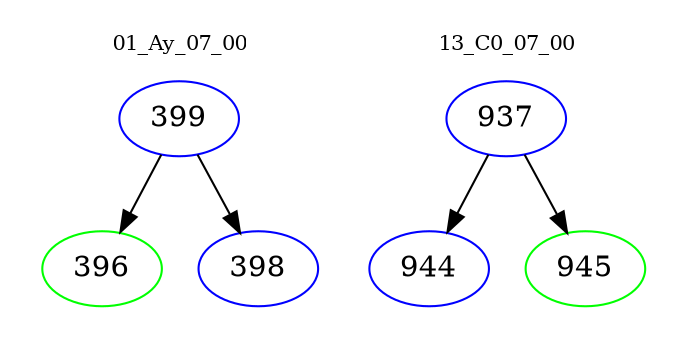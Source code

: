 digraph{
subgraph cluster_0 {
color = white
label = "01_Ay_07_00";
fontsize=10;
T0_399 [label="399", color="blue"]
T0_399 -> T0_396 [color="black"]
T0_396 [label="396", color="green"]
T0_399 -> T0_398 [color="black"]
T0_398 [label="398", color="blue"]
}
subgraph cluster_1 {
color = white
label = "13_C0_07_00";
fontsize=10;
T1_937 [label="937", color="blue"]
T1_937 -> T1_944 [color="black"]
T1_944 [label="944", color="blue"]
T1_937 -> T1_945 [color="black"]
T1_945 [label="945", color="green"]
}
}
